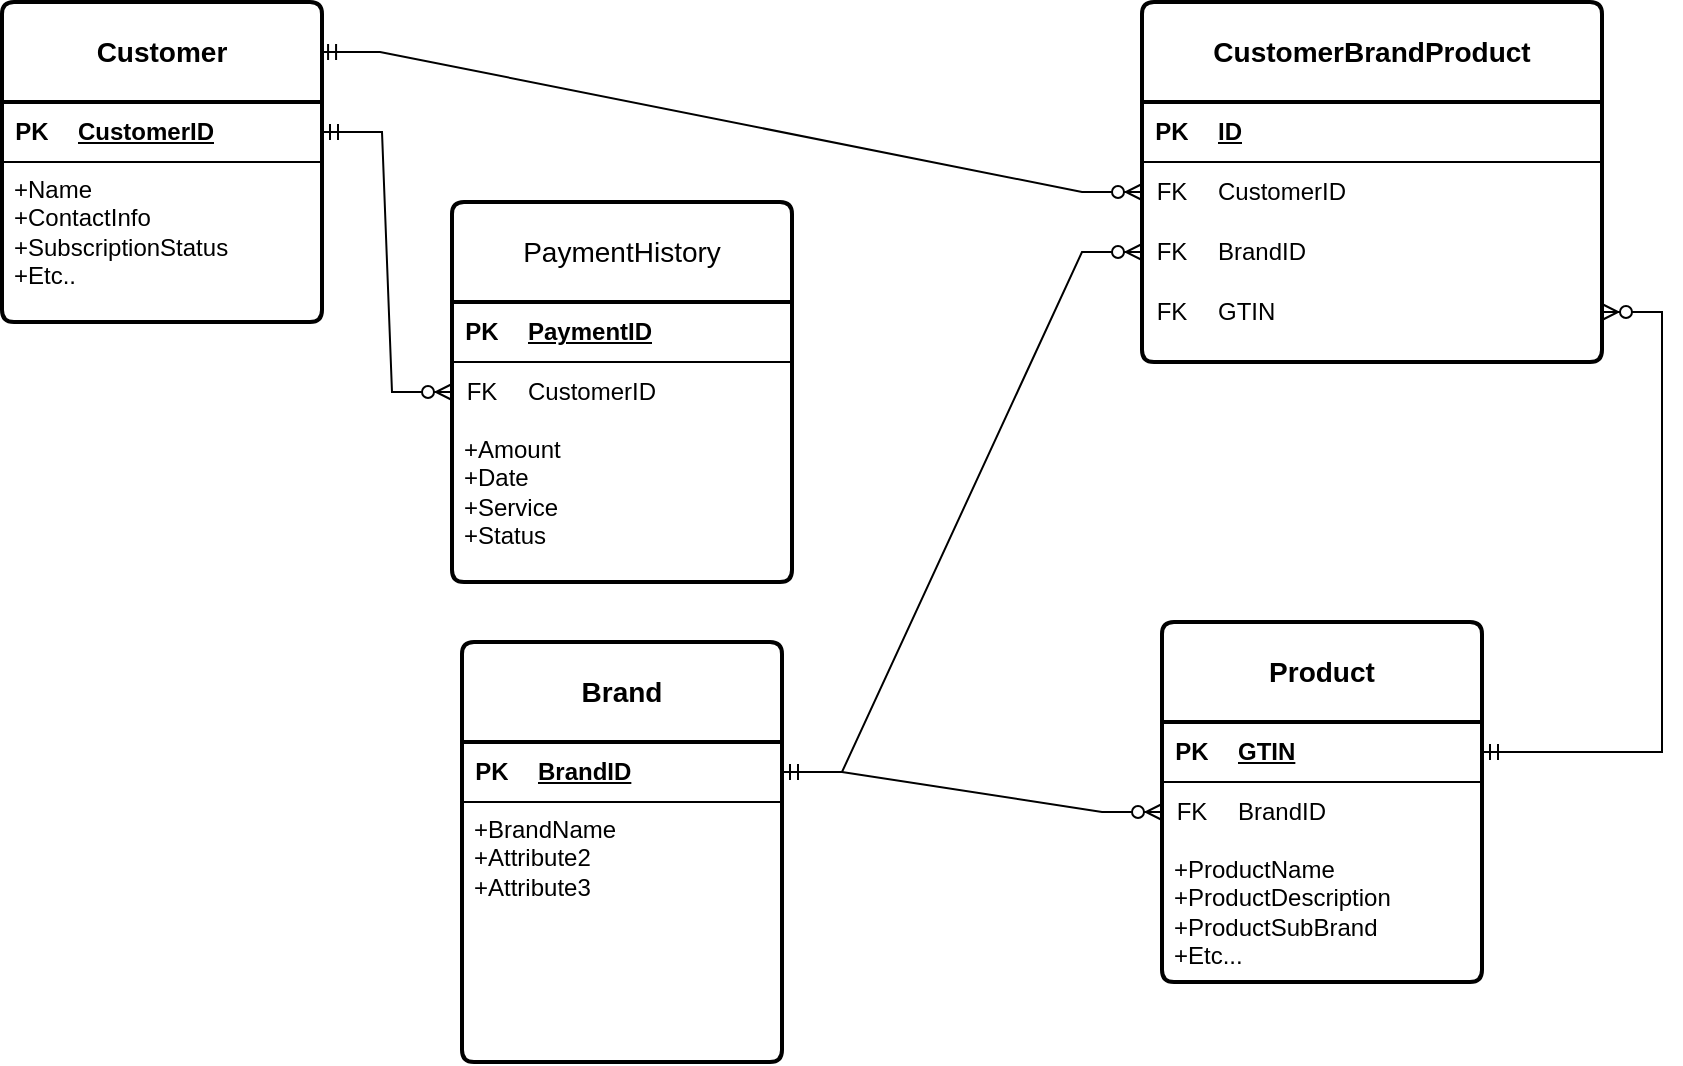 <mxfile version="24.7.6">
  <diagram name="Page-1" id="zk1-2fxGlue3cjHCJhFk">
    <mxGraphModel dx="1434" dy="774" grid="1" gridSize="10" guides="1" tooltips="1" connect="1" arrows="1" fold="1" page="1" pageScale="1" pageWidth="850" pageHeight="1100" math="0" shadow="0">
      <root>
        <mxCell id="0" />
        <mxCell id="1" parent="0" />
        <mxCell id="GhT_mynWKN3yrND8sExc-1" value="&lt;strong&gt;Customer&lt;/strong&gt;" style="swimlane;childLayout=stackLayout;horizontal=1;startSize=50;horizontalStack=0;rounded=1;fontSize=14;fontStyle=0;strokeWidth=2;resizeParent=0;resizeLast=1;shadow=0;dashed=0;align=center;arcSize=4;whiteSpace=wrap;html=1;" parent="1" vertex="1">
          <mxGeometry x="50" y="20" width="160" height="160" as="geometry" />
        </mxCell>
        <mxCell id="p2l6g1Xjd5yPktj_MJ-3-1" value="" style="shape=table;startSize=0;container=1;collapsible=1;childLayout=tableLayout;fixedRows=1;rowLines=0;fontStyle=0;align=center;resizeLast=1;strokeColor=none;fillColor=none;collapsible=0;" vertex="1" parent="GhT_mynWKN3yrND8sExc-1">
          <mxGeometry y="50" width="160" height="30" as="geometry" />
        </mxCell>
        <mxCell id="p2l6g1Xjd5yPktj_MJ-3-2" value="" style="shape=tableRow;horizontal=0;startSize=0;swimlaneHead=0;swimlaneBody=0;fillColor=none;collapsible=0;dropTarget=0;points=[[0,0.5],[1,0.5]];portConstraint=eastwest;top=0;left=0;right=0;bottom=1;" vertex="1" parent="p2l6g1Xjd5yPktj_MJ-3-1">
          <mxGeometry width="160" height="30" as="geometry" />
        </mxCell>
        <mxCell id="p2l6g1Xjd5yPktj_MJ-3-3" value="PK" style="shape=partialRectangle;connectable=0;fillColor=none;top=0;left=0;bottom=0;right=0;fontStyle=1;overflow=hidden;whiteSpace=wrap;html=1;" vertex="1" parent="p2l6g1Xjd5yPktj_MJ-3-2">
          <mxGeometry width="30" height="30" as="geometry">
            <mxRectangle width="30" height="30" as="alternateBounds" />
          </mxGeometry>
        </mxCell>
        <mxCell id="p2l6g1Xjd5yPktj_MJ-3-4" value="CustomerID" style="shape=partialRectangle;connectable=0;fillColor=none;top=0;left=0;bottom=0;right=0;align=left;spacingLeft=6;fontStyle=5;overflow=hidden;whiteSpace=wrap;html=1;" vertex="1" parent="p2l6g1Xjd5yPktj_MJ-3-2">
          <mxGeometry x="30" width="130" height="30" as="geometry">
            <mxRectangle width="130" height="30" as="alternateBounds" />
          </mxGeometry>
        </mxCell>
        <mxCell id="GhT_mynWKN3yrND8sExc-2" value="+Name&lt;br&gt;+ContactInfo&lt;br&gt;&lt;div&gt;+SubscriptionStatus&lt;/div&gt;&lt;div&gt;+Etc..&lt;br&gt;&lt;/div&gt;" style="align=left;strokeColor=none;fillColor=none;spacingLeft=4;fontSize=12;verticalAlign=top;resizable=0;rotatable=0;part=1;html=1;" parent="GhT_mynWKN3yrND8sExc-1" vertex="1">
          <mxGeometry y="80" width="160" height="80" as="geometry" />
        </mxCell>
        <mxCell id="GhT_mynWKN3yrND8sExc-3" value="&lt;div&gt;PaymentHistory&lt;/div&gt;" style="swimlane;childLayout=stackLayout;horizontal=1;startSize=50;horizontalStack=0;rounded=1;fontSize=14;fontStyle=0;strokeWidth=2;resizeParent=0;resizeLast=1;shadow=0;dashed=0;align=center;arcSize=4;whiteSpace=wrap;html=1;" parent="1" vertex="1">
          <mxGeometry x="275" y="120" width="170" height="190" as="geometry" />
        </mxCell>
        <mxCell id="p2l6g1Xjd5yPktj_MJ-3-5" value="" style="shape=table;startSize=0;container=1;collapsible=1;childLayout=tableLayout;fixedRows=1;rowLines=0;fontStyle=0;align=center;resizeLast=1;strokeColor=none;fillColor=none;collapsible=0;" vertex="1" parent="GhT_mynWKN3yrND8sExc-3">
          <mxGeometry y="50" width="170" height="60" as="geometry" />
        </mxCell>
        <mxCell id="p2l6g1Xjd5yPktj_MJ-3-6" value="" style="shape=tableRow;horizontal=0;startSize=0;swimlaneHead=0;swimlaneBody=0;fillColor=none;collapsible=0;dropTarget=0;points=[[0,0.5],[1,0.5]];portConstraint=eastwest;top=0;left=0;right=0;bottom=1;" vertex="1" parent="p2l6g1Xjd5yPktj_MJ-3-5">
          <mxGeometry width="170" height="30" as="geometry" />
        </mxCell>
        <mxCell id="p2l6g1Xjd5yPktj_MJ-3-7" value="PK" style="shape=partialRectangle;connectable=0;fillColor=none;top=0;left=0;bottom=0;right=0;fontStyle=1;overflow=hidden;whiteSpace=wrap;html=1;" vertex="1" parent="p2l6g1Xjd5yPktj_MJ-3-6">
          <mxGeometry width="30" height="30" as="geometry">
            <mxRectangle width="30" height="30" as="alternateBounds" />
          </mxGeometry>
        </mxCell>
        <mxCell id="p2l6g1Xjd5yPktj_MJ-3-8" value="PaymentID" style="shape=partialRectangle;connectable=0;fillColor=none;top=0;left=0;bottom=0;right=0;align=left;spacingLeft=6;fontStyle=5;overflow=hidden;whiteSpace=wrap;html=1;" vertex="1" parent="p2l6g1Xjd5yPktj_MJ-3-6">
          <mxGeometry x="30" width="140" height="30" as="geometry">
            <mxRectangle width="140" height="30" as="alternateBounds" />
          </mxGeometry>
        </mxCell>
        <mxCell id="p2l6g1Xjd5yPktj_MJ-3-9" value="" style="shape=tableRow;horizontal=0;startSize=0;swimlaneHead=0;swimlaneBody=0;fillColor=none;collapsible=0;dropTarget=0;points=[[0,0.5],[1,0.5]];portConstraint=eastwest;top=0;left=0;right=0;bottom=0;" vertex="1" parent="p2l6g1Xjd5yPktj_MJ-3-5">
          <mxGeometry y="30" width="170" height="30" as="geometry" />
        </mxCell>
        <mxCell id="p2l6g1Xjd5yPktj_MJ-3-10" value="FK" style="shape=partialRectangle;connectable=0;fillColor=none;top=0;left=0;bottom=0;right=0;fontStyle=0;overflow=hidden;whiteSpace=wrap;html=1;" vertex="1" parent="p2l6g1Xjd5yPktj_MJ-3-9">
          <mxGeometry width="30" height="30" as="geometry">
            <mxRectangle width="30" height="30" as="alternateBounds" />
          </mxGeometry>
        </mxCell>
        <mxCell id="p2l6g1Xjd5yPktj_MJ-3-11" value="CustomerID" style="shape=partialRectangle;connectable=0;fillColor=none;top=0;left=0;bottom=0;right=0;align=left;spacingLeft=6;fontStyle=0;overflow=hidden;whiteSpace=wrap;html=1;" vertex="1" parent="p2l6g1Xjd5yPktj_MJ-3-9">
          <mxGeometry x="30" width="140" height="30" as="geometry">
            <mxRectangle width="140" height="30" as="alternateBounds" />
          </mxGeometry>
        </mxCell>
        <mxCell id="GhT_mynWKN3yrND8sExc-4" value="+Amount&lt;br&gt;&lt;div&gt;+Date&lt;/div&gt;&lt;div&gt;+Service&lt;br&gt;&lt;/div&gt;+Status" style="align=left;strokeColor=none;fillColor=none;spacingLeft=4;fontSize=12;verticalAlign=top;resizable=0;rotatable=0;part=1;html=1;" parent="GhT_mynWKN3yrND8sExc-3" vertex="1">
          <mxGeometry y="110" width="170" height="80" as="geometry" />
        </mxCell>
        <mxCell id="GhT_mynWKN3yrND8sExc-5" value="&lt;strong&gt;Product&lt;/strong&gt;" style="swimlane;childLayout=stackLayout;horizontal=1;startSize=50;horizontalStack=0;rounded=1;fontSize=14;fontStyle=0;strokeWidth=2;resizeParent=0;resizeLast=1;shadow=0;dashed=0;align=center;arcSize=4;whiteSpace=wrap;html=1;" parent="1" vertex="1">
          <mxGeometry x="630" y="330" width="160" height="180" as="geometry" />
        </mxCell>
        <mxCell id="p2l6g1Xjd5yPktj_MJ-3-19" value="" style="shape=table;startSize=0;container=1;collapsible=1;childLayout=tableLayout;fixedRows=1;rowLines=0;fontStyle=0;align=center;resizeLast=1;strokeColor=none;fillColor=none;collapsible=0;" vertex="1" parent="GhT_mynWKN3yrND8sExc-5">
          <mxGeometry y="50" width="160" height="60" as="geometry" />
        </mxCell>
        <mxCell id="p2l6g1Xjd5yPktj_MJ-3-20" value="" style="shape=tableRow;horizontal=0;startSize=0;swimlaneHead=0;swimlaneBody=0;fillColor=none;collapsible=0;dropTarget=0;points=[[0,0.5],[1,0.5]];portConstraint=eastwest;top=0;left=0;right=0;bottom=1;" vertex="1" parent="p2l6g1Xjd5yPktj_MJ-3-19">
          <mxGeometry width="160" height="30" as="geometry" />
        </mxCell>
        <mxCell id="p2l6g1Xjd5yPktj_MJ-3-21" value="PK" style="shape=partialRectangle;connectable=0;fillColor=none;top=0;left=0;bottom=0;right=0;fontStyle=1;overflow=hidden;whiteSpace=wrap;html=1;" vertex="1" parent="p2l6g1Xjd5yPktj_MJ-3-20">
          <mxGeometry width="30" height="30" as="geometry">
            <mxRectangle width="30" height="30" as="alternateBounds" />
          </mxGeometry>
        </mxCell>
        <mxCell id="p2l6g1Xjd5yPktj_MJ-3-22" value="GTIN" style="shape=partialRectangle;connectable=0;fillColor=none;top=0;left=0;bottom=0;right=0;align=left;spacingLeft=6;fontStyle=5;overflow=hidden;whiteSpace=wrap;html=1;" vertex="1" parent="p2l6g1Xjd5yPktj_MJ-3-20">
          <mxGeometry x="30" width="130" height="30" as="geometry">
            <mxRectangle width="130" height="30" as="alternateBounds" />
          </mxGeometry>
        </mxCell>
        <mxCell id="p2l6g1Xjd5yPktj_MJ-3-24" value="" style="shape=tableRow;horizontal=0;startSize=0;swimlaneHead=0;swimlaneBody=0;fillColor=none;collapsible=0;dropTarget=0;points=[[0,0.5],[1,0.5]];portConstraint=eastwest;top=0;left=0;right=0;bottom=0;" vertex="1" parent="p2l6g1Xjd5yPktj_MJ-3-19">
          <mxGeometry y="30" width="160" height="30" as="geometry" />
        </mxCell>
        <mxCell id="p2l6g1Xjd5yPktj_MJ-3-25" value="FK" style="shape=partialRectangle;connectable=0;fillColor=none;top=0;left=0;bottom=0;right=0;fontStyle=0;overflow=hidden;whiteSpace=wrap;html=1;" vertex="1" parent="p2l6g1Xjd5yPktj_MJ-3-24">
          <mxGeometry width="30" height="30" as="geometry">
            <mxRectangle width="30" height="30" as="alternateBounds" />
          </mxGeometry>
        </mxCell>
        <mxCell id="p2l6g1Xjd5yPktj_MJ-3-26" value="BrandID " style="shape=partialRectangle;connectable=0;fillColor=none;top=0;left=0;bottom=0;right=0;align=left;spacingLeft=6;fontStyle=0;overflow=hidden;whiteSpace=wrap;html=1;" vertex="1" parent="p2l6g1Xjd5yPktj_MJ-3-24">
          <mxGeometry x="30" width="130" height="30" as="geometry">
            <mxRectangle width="130" height="30" as="alternateBounds" />
          </mxGeometry>
        </mxCell>
        <mxCell id="GhT_mynWKN3yrND8sExc-6" value="+ProductName&lt;br&gt;+ProductDescription&lt;br&gt;&lt;div&gt;+ProductSubBrand&lt;/div&gt;&lt;div&gt;+Etc...&lt;br&gt;&lt;/div&gt;" style="align=left;strokeColor=none;fillColor=none;spacingLeft=4;fontSize=12;verticalAlign=top;resizable=0;rotatable=0;part=1;html=1;" parent="GhT_mynWKN3yrND8sExc-5" vertex="1">
          <mxGeometry y="110" width="160" height="70" as="geometry" />
        </mxCell>
        <mxCell id="GhT_mynWKN3yrND8sExc-7" value="&lt;strong&gt;CustomerBrandProduct&lt;/strong&gt;" style="swimlane;childLayout=stackLayout;horizontal=1;startSize=50;horizontalStack=0;rounded=1;fontSize=14;fontStyle=0;strokeWidth=2;resizeParent=0;resizeLast=1;shadow=0;dashed=0;align=center;arcSize=4;whiteSpace=wrap;html=1;" parent="1" vertex="1">
          <mxGeometry x="620" y="20" width="230" height="180" as="geometry" />
        </mxCell>
        <mxCell id="p2l6g1Xjd5yPktj_MJ-3-29" value="" style="shape=table;startSize=0;container=1;collapsible=1;childLayout=tableLayout;fixedRows=1;rowLines=0;fontStyle=0;align=center;resizeLast=1;strokeColor=none;fillColor=none;collapsible=0;" vertex="1" parent="GhT_mynWKN3yrND8sExc-7">
          <mxGeometry y="50" width="230" height="30" as="geometry" />
        </mxCell>
        <mxCell id="p2l6g1Xjd5yPktj_MJ-3-30" value="" style="shape=tableRow;horizontal=0;startSize=0;swimlaneHead=0;swimlaneBody=0;fillColor=none;collapsible=0;dropTarget=0;points=[[0,0.5],[1,0.5]];portConstraint=eastwest;top=0;left=0;right=0;bottom=1;" vertex="1" parent="p2l6g1Xjd5yPktj_MJ-3-29">
          <mxGeometry width="230" height="30" as="geometry" />
        </mxCell>
        <mxCell id="p2l6g1Xjd5yPktj_MJ-3-31" value="PK" style="shape=partialRectangle;connectable=0;fillColor=none;top=0;left=0;bottom=0;right=0;fontStyle=1;overflow=hidden;whiteSpace=wrap;html=1;" vertex="1" parent="p2l6g1Xjd5yPktj_MJ-3-30">
          <mxGeometry width="30" height="30" as="geometry">
            <mxRectangle width="30" height="30" as="alternateBounds" />
          </mxGeometry>
        </mxCell>
        <mxCell id="p2l6g1Xjd5yPktj_MJ-3-32" value="ID" style="shape=partialRectangle;connectable=0;fillColor=none;top=0;left=0;bottom=0;right=0;align=left;spacingLeft=6;fontStyle=5;overflow=hidden;whiteSpace=wrap;html=1;" vertex="1" parent="p2l6g1Xjd5yPktj_MJ-3-30">
          <mxGeometry x="30" width="200" height="30" as="geometry">
            <mxRectangle width="200" height="30" as="alternateBounds" />
          </mxGeometry>
        </mxCell>
        <mxCell id="p2l6g1Xjd5yPktj_MJ-3-33" value="" style="shape=table;startSize=0;container=1;collapsible=1;childLayout=tableLayout;fixedRows=1;rowLines=0;fontStyle=0;align=center;resizeLast=1;strokeColor=none;fillColor=none;collapsible=0;" vertex="1" parent="GhT_mynWKN3yrND8sExc-7">
          <mxGeometry y="80" width="230" height="30" as="geometry" />
        </mxCell>
        <mxCell id="p2l6g1Xjd5yPktj_MJ-3-34" value="" style="shape=tableRow;horizontal=0;startSize=0;swimlaneHead=0;swimlaneBody=0;fillColor=none;collapsible=0;dropTarget=0;points=[[0,0.5],[1,0.5]];portConstraint=eastwest;top=0;left=0;right=0;bottom=0;" vertex="1" parent="p2l6g1Xjd5yPktj_MJ-3-33">
          <mxGeometry width="230" height="30" as="geometry" />
        </mxCell>
        <mxCell id="p2l6g1Xjd5yPktj_MJ-3-35" value="FK" style="shape=partialRectangle;connectable=0;fillColor=none;top=0;left=0;bottom=0;right=0;fontStyle=0;overflow=hidden;whiteSpace=wrap;html=1;" vertex="1" parent="p2l6g1Xjd5yPktj_MJ-3-34">
          <mxGeometry width="30" height="30" as="geometry">
            <mxRectangle width="30" height="30" as="alternateBounds" />
          </mxGeometry>
        </mxCell>
        <mxCell id="p2l6g1Xjd5yPktj_MJ-3-36" value="CustomerID " style="shape=partialRectangle;connectable=0;fillColor=none;top=0;left=0;bottom=0;right=0;align=left;spacingLeft=6;fontStyle=0;overflow=hidden;whiteSpace=wrap;html=1;" vertex="1" parent="p2l6g1Xjd5yPktj_MJ-3-34">
          <mxGeometry x="30" width="200" height="30" as="geometry">
            <mxRectangle width="200" height="30" as="alternateBounds" />
          </mxGeometry>
        </mxCell>
        <mxCell id="p2l6g1Xjd5yPktj_MJ-3-37" value="" style="shape=table;startSize=0;container=1;collapsible=1;childLayout=tableLayout;fixedRows=1;rowLines=0;fontStyle=0;align=center;resizeLast=1;strokeColor=none;fillColor=none;collapsible=0;" vertex="1" parent="GhT_mynWKN3yrND8sExc-7">
          <mxGeometry y="110" width="230" height="30" as="geometry" />
        </mxCell>
        <mxCell id="p2l6g1Xjd5yPktj_MJ-3-38" value="" style="shape=tableRow;horizontal=0;startSize=0;swimlaneHead=0;swimlaneBody=0;fillColor=none;collapsible=0;dropTarget=0;points=[[0,0.5],[1,0.5]];portConstraint=eastwest;top=0;left=0;right=0;bottom=0;" vertex="1" parent="p2l6g1Xjd5yPktj_MJ-3-37">
          <mxGeometry width="230" height="30" as="geometry" />
        </mxCell>
        <mxCell id="p2l6g1Xjd5yPktj_MJ-3-39" value="FK" style="shape=partialRectangle;connectable=0;fillColor=none;top=0;left=0;bottom=0;right=0;fontStyle=0;overflow=hidden;whiteSpace=wrap;html=1;" vertex="1" parent="p2l6g1Xjd5yPktj_MJ-3-38">
          <mxGeometry width="30" height="30" as="geometry">
            <mxRectangle width="30" height="30" as="alternateBounds" />
          </mxGeometry>
        </mxCell>
        <mxCell id="p2l6g1Xjd5yPktj_MJ-3-40" value="BrandID" style="shape=partialRectangle;connectable=0;fillColor=none;top=0;left=0;bottom=0;right=0;align=left;spacingLeft=6;fontStyle=0;overflow=hidden;whiteSpace=wrap;html=1;" vertex="1" parent="p2l6g1Xjd5yPktj_MJ-3-38">
          <mxGeometry x="30" width="200" height="30" as="geometry">
            <mxRectangle width="200" height="30" as="alternateBounds" />
          </mxGeometry>
        </mxCell>
        <mxCell id="p2l6g1Xjd5yPktj_MJ-3-41" value="" style="shape=table;startSize=0;container=1;collapsible=1;childLayout=tableLayout;fixedRows=1;rowLines=0;fontStyle=0;align=center;resizeLast=1;strokeColor=none;fillColor=none;collapsible=0;" vertex="1" parent="GhT_mynWKN3yrND8sExc-7">
          <mxGeometry y="140" width="230" height="40" as="geometry" />
        </mxCell>
        <mxCell id="p2l6g1Xjd5yPktj_MJ-3-42" value="" style="shape=tableRow;horizontal=0;startSize=0;swimlaneHead=0;swimlaneBody=0;fillColor=none;collapsible=0;dropTarget=0;points=[[0,0.5],[1,0.5]];portConstraint=eastwest;top=0;left=0;right=0;bottom=0;" vertex="1" parent="p2l6g1Xjd5yPktj_MJ-3-41">
          <mxGeometry width="230" height="30" as="geometry" />
        </mxCell>
        <mxCell id="p2l6g1Xjd5yPktj_MJ-3-43" value="FK" style="shape=partialRectangle;connectable=0;fillColor=none;top=0;left=0;bottom=0;right=0;fontStyle=0;overflow=hidden;whiteSpace=wrap;html=1;" vertex="1" parent="p2l6g1Xjd5yPktj_MJ-3-42">
          <mxGeometry width="30" height="30" as="geometry">
            <mxRectangle width="30" height="30" as="alternateBounds" />
          </mxGeometry>
        </mxCell>
        <mxCell id="p2l6g1Xjd5yPktj_MJ-3-44" value="GTIN" style="shape=partialRectangle;connectable=0;fillColor=none;top=0;left=0;bottom=0;right=0;align=left;spacingLeft=6;fontStyle=0;overflow=hidden;whiteSpace=wrap;html=1;" vertex="1" parent="p2l6g1Xjd5yPktj_MJ-3-42">
          <mxGeometry x="30" width="200" height="30" as="geometry">
            <mxRectangle width="200" height="30" as="alternateBounds" />
          </mxGeometry>
        </mxCell>
        <mxCell id="GhT_mynWKN3yrND8sExc-9" value="&lt;strong&gt;Brand&lt;/strong&gt;" style="swimlane;childLayout=stackLayout;horizontal=1;startSize=50;horizontalStack=0;rounded=1;fontSize=14;fontStyle=0;strokeWidth=2;resizeParent=0;resizeLast=1;shadow=0;dashed=0;align=center;arcSize=4;whiteSpace=wrap;html=1;" parent="1" vertex="1">
          <mxGeometry x="280" y="340" width="160" height="210" as="geometry" />
        </mxCell>
        <mxCell id="p2l6g1Xjd5yPktj_MJ-3-15" value="" style="shape=table;startSize=0;container=1;collapsible=1;childLayout=tableLayout;fixedRows=1;rowLines=0;fontStyle=0;align=center;resizeLast=1;strokeColor=none;fillColor=none;collapsible=0;" vertex="1" parent="GhT_mynWKN3yrND8sExc-9">
          <mxGeometry y="50" width="160" height="30" as="geometry" />
        </mxCell>
        <mxCell id="p2l6g1Xjd5yPktj_MJ-3-16" value="" style="shape=tableRow;horizontal=0;startSize=0;swimlaneHead=0;swimlaneBody=0;fillColor=none;collapsible=0;dropTarget=0;points=[[0,0.5],[1,0.5]];portConstraint=eastwest;top=0;left=0;right=0;bottom=1;" vertex="1" parent="p2l6g1Xjd5yPktj_MJ-3-15">
          <mxGeometry width="160" height="30" as="geometry" />
        </mxCell>
        <mxCell id="p2l6g1Xjd5yPktj_MJ-3-17" value="PK" style="shape=partialRectangle;connectable=0;fillColor=none;top=0;left=0;bottom=0;right=0;fontStyle=1;overflow=hidden;whiteSpace=wrap;html=1;" vertex="1" parent="p2l6g1Xjd5yPktj_MJ-3-16">
          <mxGeometry width="30" height="30" as="geometry">
            <mxRectangle width="30" height="30" as="alternateBounds" />
          </mxGeometry>
        </mxCell>
        <mxCell id="p2l6g1Xjd5yPktj_MJ-3-18" value="BrandID" style="shape=partialRectangle;connectable=0;fillColor=none;top=0;left=0;bottom=0;right=0;align=left;spacingLeft=6;fontStyle=5;overflow=hidden;whiteSpace=wrap;html=1;" vertex="1" parent="p2l6g1Xjd5yPktj_MJ-3-16">
          <mxGeometry x="30" width="130" height="30" as="geometry">
            <mxRectangle width="130" height="30" as="alternateBounds" />
          </mxGeometry>
        </mxCell>
        <mxCell id="GhT_mynWKN3yrND8sExc-10" value="+BrandName&lt;br&gt;+Attribute2&lt;br&gt;+Attribute3" style="align=left;strokeColor=none;fillColor=none;spacingLeft=4;fontSize=12;verticalAlign=top;resizable=0;rotatable=0;part=1;html=1;" parent="GhT_mynWKN3yrND8sExc-9" vertex="1">
          <mxGeometry y="80" width="160" height="130" as="geometry" />
        </mxCell>
        <mxCell id="p2l6g1Xjd5yPktj_MJ-3-14" value="" style="edgeStyle=entityRelationEdgeStyle;fontSize=12;html=1;endArrow=ERzeroToMany;startArrow=ERmandOne;rounded=0;entryX=0;entryY=0.5;entryDx=0;entryDy=0;exitX=1;exitY=0.5;exitDx=0;exitDy=0;" edge="1" parent="1" source="p2l6g1Xjd5yPktj_MJ-3-1" target="GhT_mynWKN3yrND8sExc-3">
          <mxGeometry width="100" height="100" relative="1" as="geometry">
            <mxPoint x="280" y="160" as="sourcePoint" />
            <mxPoint x="470" y="350" as="targetPoint" />
            <Array as="points">
              <mxPoint x="330" y="250" />
            </Array>
          </mxGeometry>
        </mxCell>
        <mxCell id="p2l6g1Xjd5yPktj_MJ-3-46" value="" style="edgeStyle=entityRelationEdgeStyle;fontSize=12;html=1;endArrow=ERzeroToMany;startArrow=ERmandOne;rounded=0;exitX=0.994;exitY=0.156;exitDx=0;exitDy=0;exitPerimeter=0;" edge="1" parent="1" source="GhT_mynWKN3yrND8sExc-1" target="p2l6g1Xjd5yPktj_MJ-3-34">
          <mxGeometry width="100" height="100" relative="1" as="geometry">
            <mxPoint x="290" y="170" as="sourcePoint" />
            <mxPoint x="670" y="330" as="targetPoint" />
            <Array as="points">
              <mxPoint x="340" y="260" />
              <mxPoint x="360" y="250" />
            </Array>
          </mxGeometry>
        </mxCell>
        <mxCell id="p2l6g1Xjd5yPktj_MJ-3-47" value="" style="edgeStyle=entityRelationEdgeStyle;fontSize=12;html=1;endArrow=ERzeroToMany;startArrow=ERmandOne;rounded=0;exitX=1;exitY=0.5;exitDx=0;exitDy=0;entryX=0;entryY=0.5;entryDx=0;entryDy=0;" edge="1" parent="1" source="p2l6g1Xjd5yPktj_MJ-3-15" target="p2l6g1Xjd5yPktj_MJ-3-24">
          <mxGeometry width="100" height="100" relative="1" as="geometry">
            <mxPoint x="280" y="660" as="sourcePoint" />
            <mxPoint x="611" y="740" as="targetPoint" />
            <Array as="points">
              <mxPoint x="341" y="795" />
              <mxPoint x="361" y="785" />
            </Array>
          </mxGeometry>
        </mxCell>
        <mxCell id="p2l6g1Xjd5yPktj_MJ-3-48" value="" style="edgeStyle=entityRelationEdgeStyle;fontSize=12;html=1;endArrow=ERzeroToMany;startArrow=ERmandOne;rounded=0;exitX=1;exitY=0.5;exitDx=0;exitDy=0;entryX=0;entryY=0.5;entryDx=0;entryDy=0;" edge="1" parent="1" source="p2l6g1Xjd5yPktj_MJ-3-16" target="p2l6g1Xjd5yPktj_MJ-3-38">
          <mxGeometry width="100" height="100" relative="1" as="geometry">
            <mxPoint x="640" y="430" as="sourcePoint" />
            <mxPoint x="720" y="470" as="targetPoint" />
            <Array as="points">
              <mxPoint x="711" y="740" />
              <mxPoint x="731" y="730" />
            </Array>
          </mxGeometry>
        </mxCell>
        <mxCell id="p2l6g1Xjd5yPktj_MJ-3-49" value="" style="edgeStyle=entityRelationEdgeStyle;fontSize=12;html=1;endArrow=ERzeroToMany;startArrow=ERmandOne;rounded=0;exitX=1;exitY=0.25;exitDx=0;exitDy=0;" edge="1" parent="1" source="p2l6g1Xjd5yPktj_MJ-3-19" target="p2l6g1Xjd5yPktj_MJ-3-42">
          <mxGeometry width="100" height="100" relative="1" as="geometry">
            <mxPoint x="470" y="570" as="sourcePoint" />
            <mxPoint x="590" y="230" as="targetPoint" />
            <Array as="points">
              <mxPoint x="306" y="1020" />
              <mxPoint x="326" y="1010" />
            </Array>
          </mxGeometry>
        </mxCell>
      </root>
    </mxGraphModel>
  </diagram>
</mxfile>
